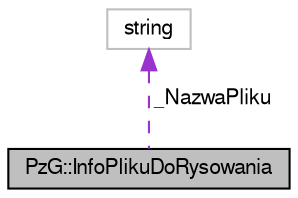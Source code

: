 digraph "PzG::InfoPlikuDoRysowania"
{
  edge [fontname="FreeSans",fontsize="10",labelfontname="FreeSans",labelfontsize="10"];
  node [fontname="FreeSans",fontsize="10",shape=record];
  Node1 [label="PzG::InfoPlikuDoRysowania",height=0.2,width=0.4,color="black", fillcolor="grey75", style="filled", fontcolor="black"];
  Node2 -> Node1 [dir="back",color="darkorchid3",fontsize="10",style="dashed",label=" _NazwaPliku" ,fontname="FreeSans"];
  Node2 [label="string",height=0.2,width=0.4,color="grey75", fillcolor="white", style="filled"];
}
